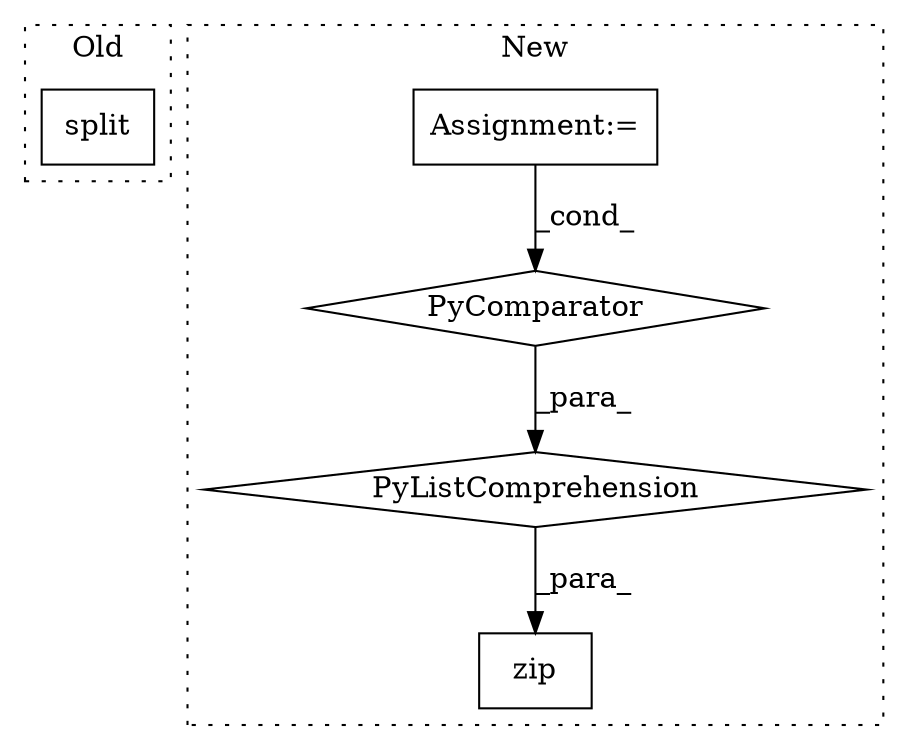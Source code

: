 digraph G {
subgraph cluster0 {
1 [label="split" a="32" s="10654,10674" l="6,1" shape="box"];
label = "Old";
style="dotted";
}
subgraph cluster1 {
2 [label="zip" a="32" s="12630,12639" l="4,1" shape="box"];
3 [label="Assignment:=" a="7" s="11061" l="1" shape="box"];
4 [label="PyListComprehension" a="109" s="12451" l="143" shape="diamond"];
5 [label="PyComparator" a="113" s="12561" l="25" shape="diamond"];
label = "New";
style="dotted";
}
3 -> 5 [label="_cond_"];
4 -> 2 [label="_para_"];
5 -> 4 [label="_para_"];
}